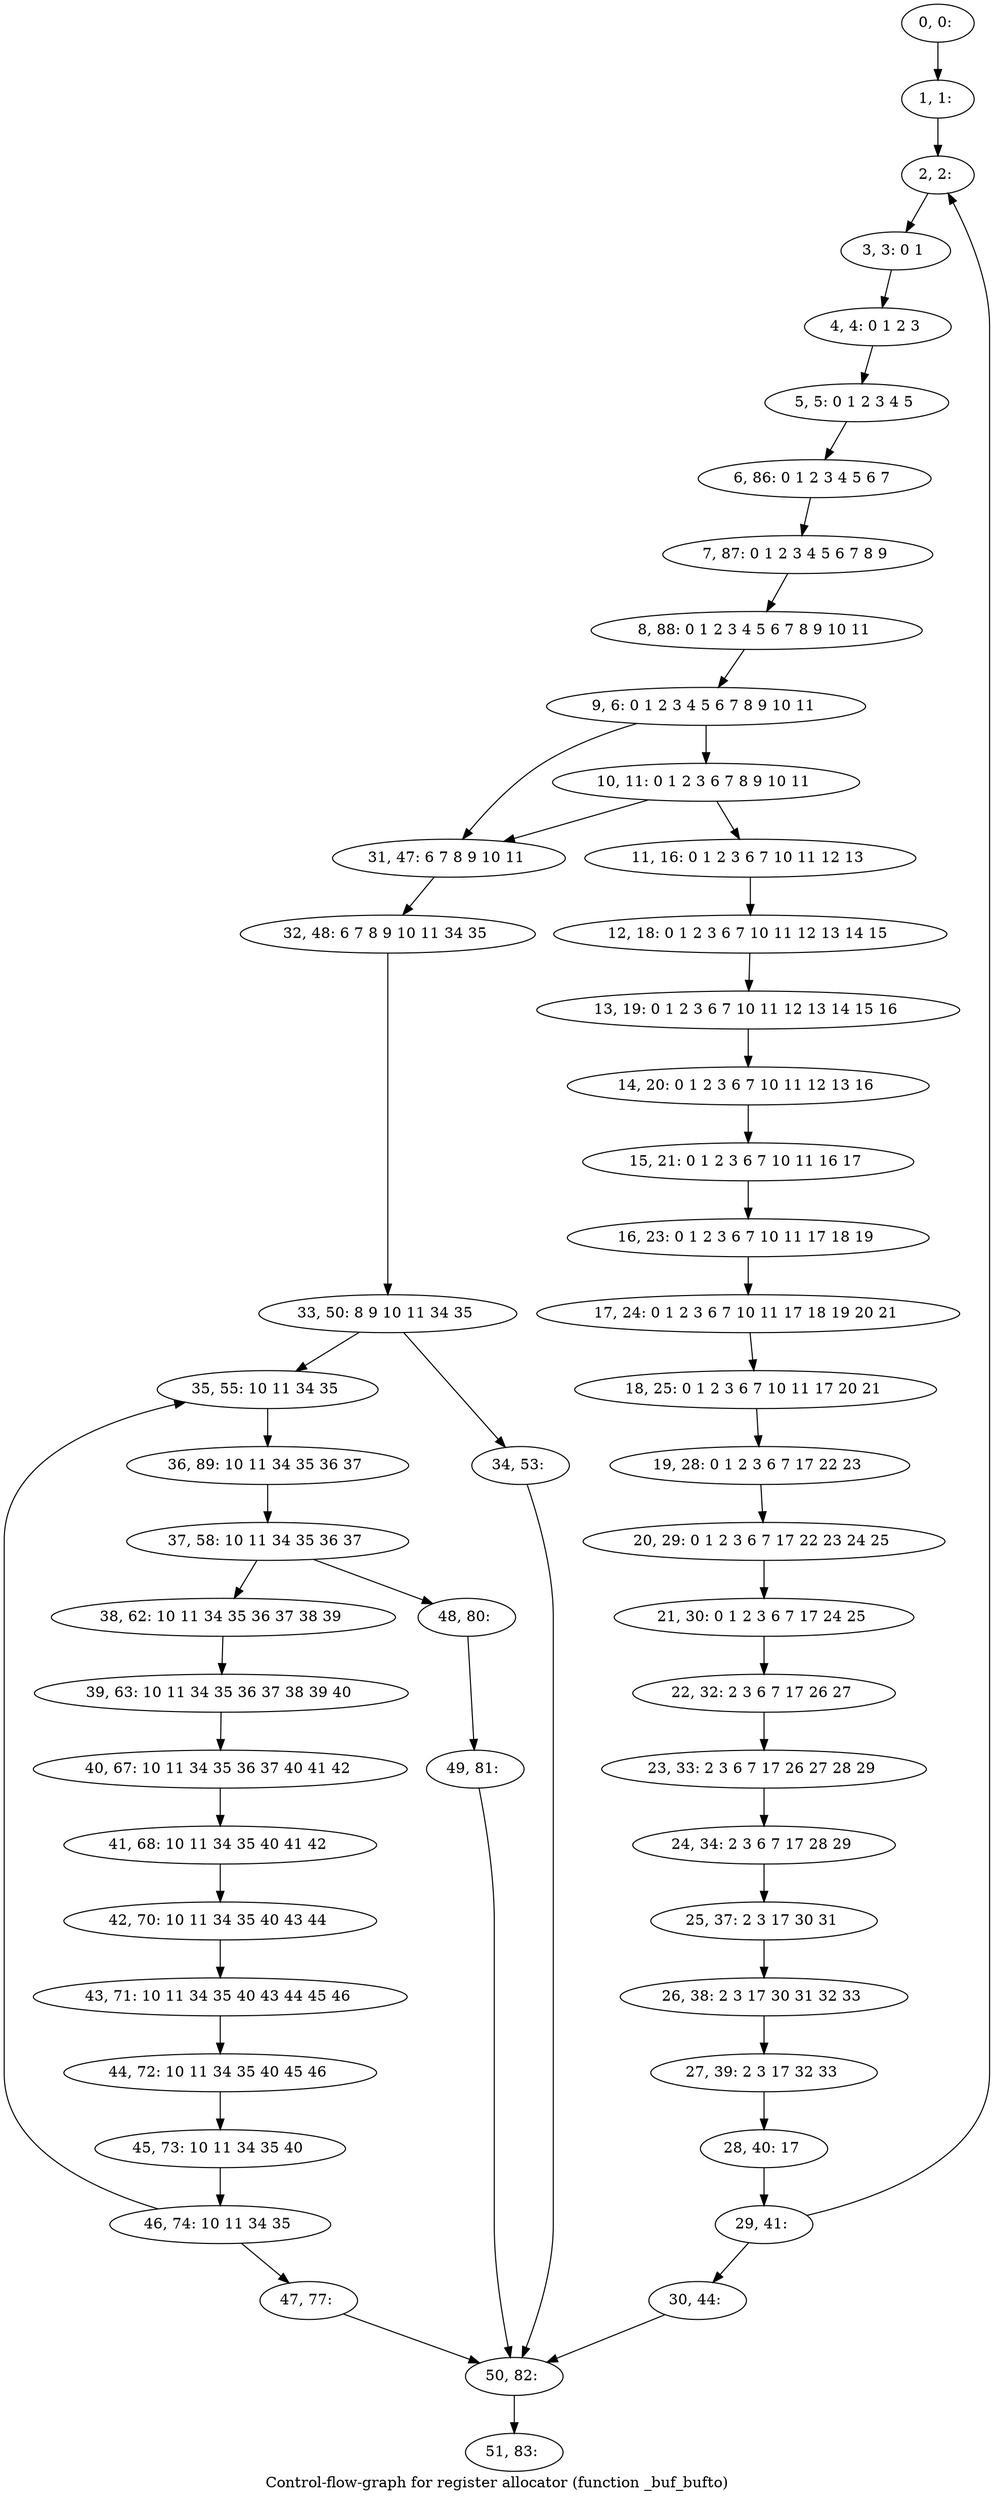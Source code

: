 digraph G {
graph [label="Control-flow-graph for register allocator (function _buf_bufto)"]
0[label="0, 0: "];
1[label="1, 1: "];
2[label="2, 2: "];
3[label="3, 3: 0 1 "];
4[label="4, 4: 0 1 2 3 "];
5[label="5, 5: 0 1 2 3 4 5 "];
6[label="6, 86: 0 1 2 3 4 5 6 7 "];
7[label="7, 87: 0 1 2 3 4 5 6 7 8 9 "];
8[label="8, 88: 0 1 2 3 4 5 6 7 8 9 10 11 "];
9[label="9, 6: 0 1 2 3 4 5 6 7 8 9 10 11 "];
10[label="10, 11: 0 1 2 3 6 7 8 9 10 11 "];
11[label="11, 16: 0 1 2 3 6 7 10 11 12 13 "];
12[label="12, 18: 0 1 2 3 6 7 10 11 12 13 14 15 "];
13[label="13, 19: 0 1 2 3 6 7 10 11 12 13 14 15 16 "];
14[label="14, 20: 0 1 2 3 6 7 10 11 12 13 16 "];
15[label="15, 21: 0 1 2 3 6 7 10 11 16 17 "];
16[label="16, 23: 0 1 2 3 6 7 10 11 17 18 19 "];
17[label="17, 24: 0 1 2 3 6 7 10 11 17 18 19 20 21 "];
18[label="18, 25: 0 1 2 3 6 7 10 11 17 20 21 "];
19[label="19, 28: 0 1 2 3 6 7 17 22 23 "];
20[label="20, 29: 0 1 2 3 6 7 17 22 23 24 25 "];
21[label="21, 30: 0 1 2 3 6 7 17 24 25 "];
22[label="22, 32: 2 3 6 7 17 26 27 "];
23[label="23, 33: 2 3 6 7 17 26 27 28 29 "];
24[label="24, 34: 2 3 6 7 17 28 29 "];
25[label="25, 37: 2 3 17 30 31 "];
26[label="26, 38: 2 3 17 30 31 32 33 "];
27[label="27, 39: 2 3 17 32 33 "];
28[label="28, 40: 17 "];
29[label="29, 41: "];
30[label="30, 44: "];
31[label="31, 47: 6 7 8 9 10 11 "];
32[label="32, 48: 6 7 8 9 10 11 34 35 "];
33[label="33, 50: 8 9 10 11 34 35 "];
34[label="34, 53: "];
35[label="35, 55: 10 11 34 35 "];
36[label="36, 89: 10 11 34 35 36 37 "];
37[label="37, 58: 10 11 34 35 36 37 "];
38[label="38, 62: 10 11 34 35 36 37 38 39 "];
39[label="39, 63: 10 11 34 35 36 37 38 39 40 "];
40[label="40, 67: 10 11 34 35 36 37 40 41 42 "];
41[label="41, 68: 10 11 34 35 40 41 42 "];
42[label="42, 70: 10 11 34 35 40 43 44 "];
43[label="43, 71: 10 11 34 35 40 43 44 45 46 "];
44[label="44, 72: 10 11 34 35 40 45 46 "];
45[label="45, 73: 10 11 34 35 40 "];
46[label="46, 74: 10 11 34 35 "];
47[label="47, 77: "];
48[label="48, 80: "];
49[label="49, 81: "];
50[label="50, 82: "];
51[label="51, 83: "];
0->1 ;
1->2 ;
2->3 ;
3->4 ;
4->5 ;
5->6 ;
6->7 ;
7->8 ;
8->9 ;
9->10 ;
9->31 ;
10->11 ;
10->31 ;
11->12 ;
12->13 ;
13->14 ;
14->15 ;
15->16 ;
16->17 ;
17->18 ;
18->19 ;
19->20 ;
20->21 ;
21->22 ;
22->23 ;
23->24 ;
24->25 ;
25->26 ;
26->27 ;
27->28 ;
28->29 ;
29->30 ;
29->2 ;
30->50 ;
31->32 ;
32->33 ;
33->34 ;
33->35 ;
34->50 ;
35->36 ;
36->37 ;
37->38 ;
37->48 ;
38->39 ;
39->40 ;
40->41 ;
41->42 ;
42->43 ;
43->44 ;
44->45 ;
45->46 ;
46->47 ;
46->35 ;
47->50 ;
48->49 ;
49->50 ;
50->51 ;
}
